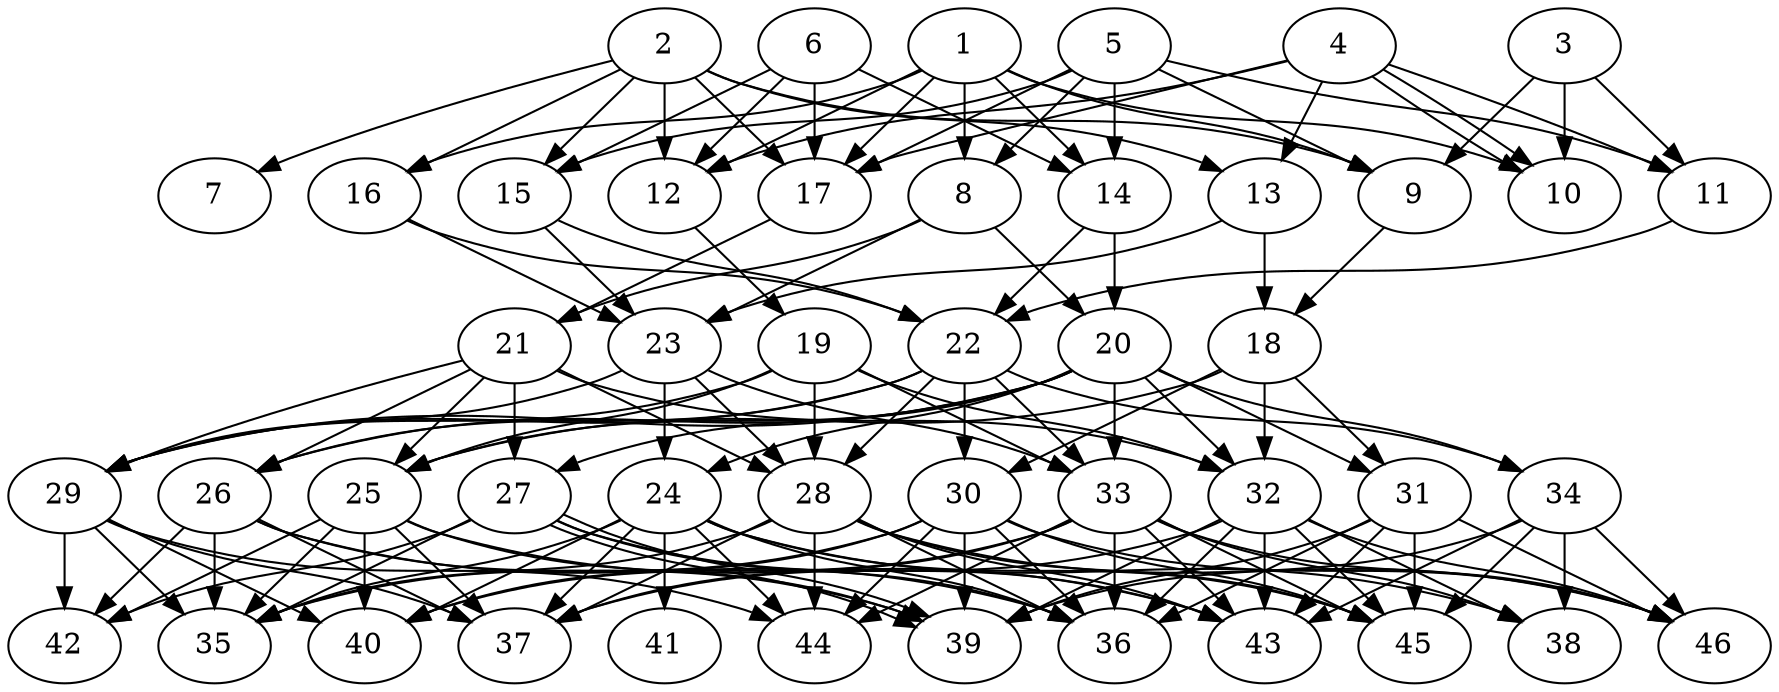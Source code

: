 // DAG (tier=3-complex, mode=data, n=46, ccr=0.527, fat=0.752, density=0.737, regular=0.338, jump=0.291, mindata=4194304, maxdata=33554432)
// DAG automatically generated by daggen at Sun Aug 24 16:33:35 2025
// /home/ermia/Project/Environments/daggen/bin/daggen --dot --ccr 0.527 --fat 0.752 --regular 0.338 --density 0.737 --jump 0.291 --mindata 4194304 --maxdata 33554432 -n 46 
digraph G {
  1 [size="1229119762609470208", alpha="0.05", expect_size="614559881304735104"]
  1 -> 8 [size ="627076264624128"]
  1 -> 9 [size ="627076264624128"]
  1 -> 10 [size ="627076264624128"]
  1 -> 12 [size ="627076264624128"]
  1 -> 14 [size ="627076264624128"]
  1 -> 16 [size ="627076264624128"]
  1 -> 17 [size ="627076264624128"]
  2 [size="1531809528507686400", alpha="0.12", expect_size="765904764253843200"]
  2 -> 7 [size ="3814051159212032"]
  2 -> 9 [size ="3814051159212032"]
  2 -> 12 [size ="3814051159212032"]
  2 -> 13 [size ="3814051159212032"]
  2 -> 15 [size ="3814051159212032"]
  2 -> 16 [size ="3814051159212032"]
  2 -> 17 [size ="3814051159212032"]
  3 [size="454855853320769536", alpha="0.15", expect_size="227427926660384768"]
  3 -> 9 [size ="261940525924352"]
  3 -> 10 [size ="261940525924352"]
  3 -> 11 [size ="261940525924352"]
  4 [size="239114721225132128", alpha="0.17", expect_size="119557360612566064"]
  4 -> 10 [size ="7877362070847488"]
  4 -> 10 [size ="7877362070847488"]
  4 -> 11 [size ="7877362070847488"]
  4 -> 12 [size ="7877362070847488"]
  4 -> 13 [size ="7877362070847488"]
  4 -> 17 [size ="7877362070847488"]
  5 [size="89055006770107584", alpha="0.20", expect_size="44527503385053792"]
  5 -> 8 [size ="6092214824337408"]
  5 -> 9 [size ="6092214824337408"]
  5 -> 11 [size ="6092214824337408"]
  5 -> 14 [size ="6092214824337408"]
  5 -> 15 [size ="6092214824337408"]
  5 -> 17 [size ="6092214824337408"]
  6 [size="3374932454283247616", alpha="0.04", expect_size="1687466227141623808"]
  6 -> 12 [size ="2800057791283200"]
  6 -> 14 [size ="2800057791283200"]
  6 -> 15 [size ="2800057791283200"]
  6 -> 17 [size ="2800057791283200"]
  7 [size="292170523466657216", alpha="0.04", expect_size="146085261733328608"]
  8 [size="96931782726473872", alpha="0.13", expect_size="48465891363236936"]
  8 -> 20 [size ="2734543811379200"]
  8 -> 21 [size ="2734543811379200"]
  8 -> 23 [size ="2734543811379200"]
  9 [size="16784503712538814", alpha="0.14", expect_size="8392251856269407"]
  9 -> 18 [size ="425613886226432"]
  10 [size="8998247481317651382272", alpha="0.12", expect_size="4499123740658825691136"]
  11 [size="191218254799291936", alpha="0.13", expect_size="95609127399645968"]
  11 -> 22 [size ="5375832935628800"]
  12 [size="137970480018143808", alpha="0.14", expect_size="68985240009071904"]
  12 -> 19 [size ="7378096558702592"]
  13 [size="82800850276022400", alpha="0.16", expect_size="41400425138011200"]
  13 -> 18 [size ="1409398920445952"]
  13 -> 23 [size ="1409398920445952"]
  14 [size="1101028044045178372096", alpha="0.04", expect_size="550514022022589186048"]
  14 -> 20 [size ="853012851458048"]
  14 -> 22 [size ="853012851458048"]
  15 [size="20619728169982058561536", alpha="0.06", expect_size="10309864084991029280768"]
  15 -> 22 [size ="6015595292131328"]
  15 -> 23 [size ="6015595292131328"]
  16 [size="228558018392929376", alpha="0.17", expect_size="114279009196464688"]
  16 -> 22 [size ="5367341986611200"]
  16 -> 23 [size ="5367341986611200"]
  17 [size="842944525369344000000", alpha="0.15", expect_size="421472262684672000000"]
  17 -> 21 [size ="713875783680000"]
  18 [size="11662638542421486", alpha="0.15", expect_size="5831319271210743"]
  18 -> 25 [size ="210723040919552"]
  18 -> 30 [size ="210723040919552"]
  18 -> 31 [size ="210723040919552"]
  18 -> 32 [size ="210723040919552"]
  19 [size="77020485152372608", alpha="0.05", expect_size="38510242576186304"]
  19 -> 25 [size ="1592899351347200"]
  19 -> 28 [size ="1592899351347200"]
  19 -> 29 [size ="1592899351347200"]
  19 -> 32 [size ="1592899351347200"]
  19 -> 33 [size ="1592899351347200"]
  20 [size="29674724532812456656896", alpha="0.04", expect_size="14837362266406228328448"]
  20 -> 24 [size ="7667982582939648"]
  20 -> 25 [size ="7667982582939648"]
  20 -> 26 [size ="7667982582939648"]
  20 -> 27 [size ="7667982582939648"]
  20 -> 29 [size ="7667982582939648"]
  20 -> 31 [size ="7667982582939648"]
  20 -> 32 [size ="7667982582939648"]
  20 -> 33 [size ="7667982582939648"]
  20 -> 34 [size ="7667982582939648"]
  21 [size="25820783573803787616256", alpha="0.01", expect_size="12910391786901893808128"]
  21 -> 25 [size ="6988805143789568"]
  21 -> 26 [size ="6988805143789568"]
  21 -> 27 [size ="6988805143789568"]
  21 -> 28 [size ="6988805143789568"]
  21 -> 29 [size ="6988805143789568"]
  21 -> 32 [size ="6988805143789568"]
  22 [size="77351027493115440", alpha="0.14", expect_size="38675513746557720"]
  22 -> 26 [size ="7658854938574848"]
  22 -> 28 [size ="7658854938574848"]
  22 -> 29 [size ="7658854938574848"]
  22 -> 30 [size ="7658854938574848"]
  22 -> 33 [size ="7658854938574848"]
  22 -> 34 [size ="7658854938574848"]
  23 [size="2666756922663474688", alpha="0.01", expect_size="1333378461331737344"]
  23 -> 24 [size ="1272623044493312"]
  23 -> 28 [size ="1272623044493312"]
  23 -> 29 [size ="1272623044493312"]
  23 -> 33 [size ="1272623044493312"]
  24 [size="1753449493318938394624", alpha="0.09", expect_size="876724746659469197312"]
  24 -> 35 [size ="1163283302187008"]
  24 -> 36 [size ="1163283302187008"]
  24 -> 37 [size ="1163283302187008"]
  24 -> 38 [size ="1163283302187008"]
  24 -> 40 [size ="1163283302187008"]
  24 -> 41 [size ="1163283302187008"]
  24 -> 44 [size ="1163283302187008"]
  24 -> 45 [size ="1163283302187008"]
  25 [size="17624586910417190649856", alpha="0.16", expect_size="8812293455208595324928"]
  25 -> 35 [size ="5417961959456768"]
  25 -> 37 [size ="5417961959456768"]
  25 -> 39 [size ="5417961959456768"]
  25 -> 40 [size ="5417961959456768"]
  25 -> 42 [size ="5417961959456768"]
  25 -> 43 [size ="5417961959456768"]
  26 [size="2135055764871029760", alpha="0.12", expect_size="1067527882435514880"]
  26 -> 35 [size ="1163876083171328"]
  26 -> 36 [size ="1163876083171328"]
  26 -> 37 [size ="1163876083171328"]
  26 -> 39 [size ="1163876083171328"]
  26 -> 42 [size ="1163876083171328"]
  27 [size="3565317813878120448", alpha="0.04", expect_size="1782658906939060224"]
  27 -> 35 [size ="1198114690039808"]
  27 -> 36 [size ="1198114690039808"]
  27 -> 39 [size ="1198114690039808"]
  27 -> 39 [size ="1198114690039808"]
  27 -> 42 [size ="1198114690039808"]
  27 -> 43 [size ="1198114690039808"]
  28 [size="20340934743277441024", alpha="0.16", expect_size="10170467371638720512"]
  28 -> 35 [size ="8133907388039168"]
  28 -> 36 [size ="8133907388039168"]
  28 -> 37 [size ="8133907388039168"]
  28 -> 43 [size ="8133907388039168"]
  28 -> 44 [size ="8133907388039168"]
  28 -> 45 [size ="8133907388039168"]
  28 -> 46 [size ="8133907388039168"]
  29 [size="2467546017524165632", alpha="0.05", expect_size="1233773008762082816"]
  29 -> 35 [size ="1615636539113472"]
  29 -> 37 [size ="1615636539113472"]
  29 -> 40 [size ="1615636539113472"]
  29 -> 42 [size ="1615636539113472"]
  29 -> 44 [size ="1615636539113472"]
  30 [size="39535452132970384", alpha="0.15", expect_size="19767726066485192"]
  30 -> 35 [size ="2577826788147200"]
  30 -> 36 [size ="2577826788147200"]
  30 -> 39 [size ="2577826788147200"]
  30 -> 40 [size ="2577826788147200"]
  30 -> 44 [size ="2577826788147200"]
  30 -> 45 [size ="2577826788147200"]
  30 -> 46 [size ="2577826788147200"]
  31 [size="19977408821721886097408", alpha="0.01", expect_size="9988704410860943048704"]
  31 -> 36 [size ="5890010809106432"]
  31 -> 39 [size ="5890010809106432"]
  31 -> 43 [size ="5890010809106432"]
  31 -> 45 [size ="5890010809106432"]
  31 -> 46 [size ="5890010809106432"]
  32 [size="295633181762716096", alpha="0.12", expect_size="147816590881358048"]
  32 -> 36 [size ="6637879505715200"]
  32 -> 37 [size ="6637879505715200"]
  32 -> 38 [size ="6637879505715200"]
  32 -> 39 [size ="6637879505715200"]
  32 -> 43 [size ="6637879505715200"]
  32 -> 45 [size ="6637879505715200"]
  32 -> 46 [size ="6637879505715200"]
  33 [size="261515357582262272000", alpha="0.07", expect_size="130757678791131136000"]
  33 -> 36 [size ="327155921715200"]
  33 -> 37 [size ="327155921715200"]
  33 -> 38 [size ="327155921715200"]
  33 -> 40 [size ="327155921715200"]
  33 -> 43 [size ="327155921715200"]
  33 -> 44 [size ="327155921715200"]
  33 -> 45 [size ="327155921715200"]
  33 -> 46 [size ="327155921715200"]
  34 [size="59508594813943560", alpha="0.10", expect_size="29754297406971780"]
  34 -> 38 [size ="1014283504713728"]
  34 -> 39 [size ="1014283504713728"]
  34 -> 43 [size ="1014283504713728"]
  34 -> 45 [size ="1014283504713728"]
  34 -> 46 [size ="1014283504713728"]
  35 [size="382042149028545728", alpha="0.17", expect_size="191021074514272864"]
  36 [size="2159093819142637824", alpha="0.18", expect_size="1079546909571318912"]
  37 [size="118705931360603472", alpha="0.00", expect_size="59352965680301736"]
  38 [size="55351737515657224", alpha="0.09", expect_size="27675868757828612"]
  39 [size="306928486076310080", alpha="0.17", expect_size="153464243038155040"]
  40 [size="980581466937011208192", alpha="0.05", expect_size="490290733468505604096"]
  41 [size="13356048003169779712000", alpha="0.18", expect_size="6678024001584889856000"]
  42 [size="15206277050925282492416", alpha="0.12", expect_size="7603138525462641246208"]
  43 [size="2953930383212121423872", alpha="0.18", expect_size="1476965191606060711936"]
  44 [size="1287549860067646898176", alpha="0.15", expect_size="643774930033823449088"]
  45 [size="10328971679753588736", alpha="0.05", expect_size="5164485839876794368"]
  46 [size="16291468868174362624", alpha="0.20", expect_size="8145734434087181312"]
}